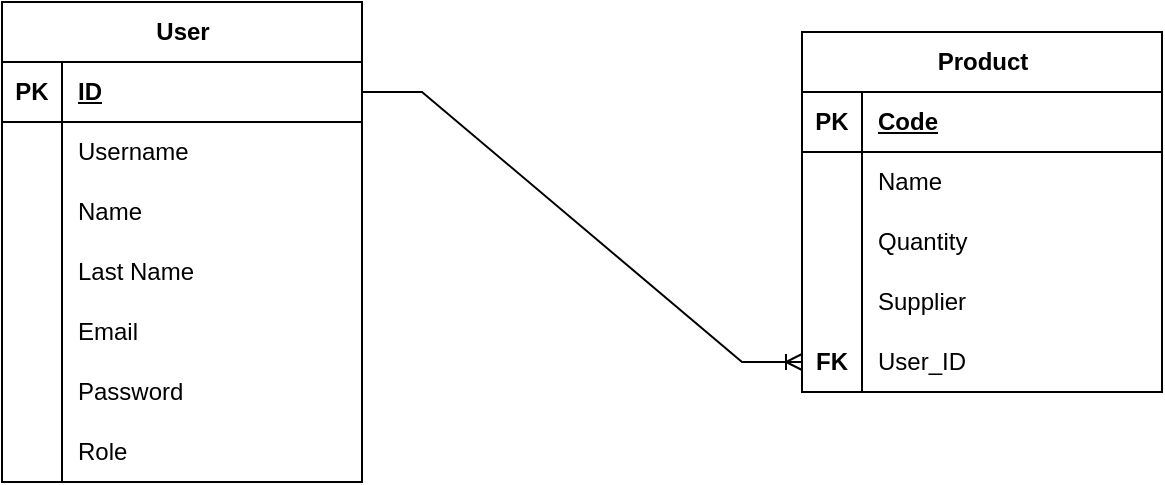 <mxfile pages="2">
    <diagram name="Entidad-Relación" id="9HSboq1T1xz0uD53D8pm">
        <mxGraphModel dx="1314" dy="778" grid="1" gridSize="10" guides="1" tooltips="1" connect="1" arrows="1" fold="1" page="1" pageScale="1" pageWidth="850" pageHeight="1100" math="0" shadow="0">
            <root>
                <mxCell id="0"/>
                <mxCell id="1" parent="0"/>
                <mxCell id="9-9aqwe8dqSQmyQB2HuN-1" value="User" style="shape=table;startSize=30;container=1;collapsible=1;childLayout=tableLayout;fixedRows=1;rowLines=0;fontStyle=1;align=center;resizeLast=1;html=1;" parent="1" vertex="1">
                    <mxGeometry x="110" y="70" width="180" height="240" as="geometry">
                        <mxRectangle x="110" y="70" width="70" height="30" as="alternateBounds"/>
                    </mxGeometry>
                </mxCell>
                <mxCell id="9-9aqwe8dqSQmyQB2HuN-2" value="" style="shape=tableRow;horizontal=0;startSize=0;swimlaneHead=0;swimlaneBody=0;fillColor=none;collapsible=0;dropTarget=0;points=[[0,0.5],[1,0.5]];portConstraint=eastwest;top=0;left=0;right=0;bottom=1;" parent="9-9aqwe8dqSQmyQB2HuN-1" vertex="1">
                    <mxGeometry y="30" width="180" height="30" as="geometry"/>
                </mxCell>
                <mxCell id="9-9aqwe8dqSQmyQB2HuN-3" value="PK" style="shape=partialRectangle;connectable=0;fillColor=none;top=0;left=0;bottom=0;right=0;fontStyle=1;overflow=hidden;whiteSpace=wrap;html=1;" parent="9-9aqwe8dqSQmyQB2HuN-2" vertex="1">
                    <mxGeometry width="30" height="30" as="geometry">
                        <mxRectangle width="30" height="30" as="alternateBounds"/>
                    </mxGeometry>
                </mxCell>
                <mxCell id="9-9aqwe8dqSQmyQB2HuN-4" value="ID" style="shape=partialRectangle;connectable=0;fillColor=none;top=0;left=0;bottom=0;right=0;align=left;spacingLeft=6;fontStyle=5;overflow=hidden;whiteSpace=wrap;html=1;" parent="9-9aqwe8dqSQmyQB2HuN-2" vertex="1">
                    <mxGeometry x="30" width="150" height="30" as="geometry">
                        <mxRectangle width="150" height="30" as="alternateBounds"/>
                    </mxGeometry>
                </mxCell>
                <mxCell id="9-9aqwe8dqSQmyQB2HuN-5" value="" style="shape=tableRow;horizontal=0;startSize=0;swimlaneHead=0;swimlaneBody=0;fillColor=none;collapsible=0;dropTarget=0;points=[[0,0.5],[1,0.5]];portConstraint=eastwest;top=0;left=0;right=0;bottom=0;" parent="9-9aqwe8dqSQmyQB2HuN-1" vertex="1">
                    <mxGeometry y="60" width="180" height="30" as="geometry"/>
                </mxCell>
                <mxCell id="9-9aqwe8dqSQmyQB2HuN-6" value="" style="shape=partialRectangle;connectable=0;fillColor=none;top=0;left=0;bottom=0;right=0;editable=1;overflow=hidden;whiteSpace=wrap;html=1;" parent="9-9aqwe8dqSQmyQB2HuN-5" vertex="1">
                    <mxGeometry width="30" height="30" as="geometry">
                        <mxRectangle width="30" height="30" as="alternateBounds"/>
                    </mxGeometry>
                </mxCell>
                <mxCell id="9-9aqwe8dqSQmyQB2HuN-7" value="Username" style="shape=partialRectangle;connectable=0;fillColor=none;top=0;left=0;bottom=0;right=0;align=left;spacingLeft=6;overflow=hidden;whiteSpace=wrap;html=1;" parent="9-9aqwe8dqSQmyQB2HuN-5" vertex="1">
                    <mxGeometry x="30" width="150" height="30" as="geometry">
                        <mxRectangle width="150" height="30" as="alternateBounds"/>
                    </mxGeometry>
                </mxCell>
                <mxCell id="9-9aqwe8dqSQmyQB2HuN-8" value="" style="shape=tableRow;horizontal=0;startSize=0;swimlaneHead=0;swimlaneBody=0;fillColor=none;collapsible=0;dropTarget=0;points=[[0,0.5],[1,0.5]];portConstraint=eastwest;top=0;left=0;right=0;bottom=0;" parent="9-9aqwe8dqSQmyQB2HuN-1" vertex="1">
                    <mxGeometry y="90" width="180" height="30" as="geometry"/>
                </mxCell>
                <mxCell id="9-9aqwe8dqSQmyQB2HuN-9" value="" style="shape=partialRectangle;connectable=0;fillColor=none;top=0;left=0;bottom=0;right=0;editable=1;overflow=hidden;whiteSpace=wrap;html=1;" parent="9-9aqwe8dqSQmyQB2HuN-8" vertex="1">
                    <mxGeometry width="30" height="30" as="geometry">
                        <mxRectangle width="30" height="30" as="alternateBounds"/>
                    </mxGeometry>
                </mxCell>
                <mxCell id="9-9aqwe8dqSQmyQB2HuN-10" value="Name" style="shape=partialRectangle;connectable=0;fillColor=none;top=0;left=0;bottom=0;right=0;align=left;spacingLeft=6;overflow=hidden;whiteSpace=wrap;html=1;" parent="9-9aqwe8dqSQmyQB2HuN-8" vertex="1">
                    <mxGeometry x="30" width="150" height="30" as="geometry">
                        <mxRectangle width="150" height="30" as="alternateBounds"/>
                    </mxGeometry>
                </mxCell>
                <mxCell id="9-9aqwe8dqSQmyQB2HuN-11" value="" style="shape=tableRow;horizontal=0;startSize=0;swimlaneHead=0;swimlaneBody=0;fillColor=none;collapsible=0;dropTarget=0;points=[[0,0.5],[1,0.5]];portConstraint=eastwest;top=0;left=0;right=0;bottom=0;" parent="9-9aqwe8dqSQmyQB2HuN-1" vertex="1">
                    <mxGeometry y="120" width="180" height="30" as="geometry"/>
                </mxCell>
                <mxCell id="9-9aqwe8dqSQmyQB2HuN-12" value="" style="shape=partialRectangle;connectable=0;fillColor=none;top=0;left=0;bottom=0;right=0;editable=1;overflow=hidden;whiteSpace=wrap;html=1;" parent="9-9aqwe8dqSQmyQB2HuN-11" vertex="1">
                    <mxGeometry width="30" height="30" as="geometry">
                        <mxRectangle width="30" height="30" as="alternateBounds"/>
                    </mxGeometry>
                </mxCell>
                <mxCell id="9-9aqwe8dqSQmyQB2HuN-13" value="Last Name" style="shape=partialRectangle;connectable=0;fillColor=none;top=0;left=0;bottom=0;right=0;align=left;spacingLeft=6;overflow=hidden;whiteSpace=wrap;html=1;" parent="9-9aqwe8dqSQmyQB2HuN-11" vertex="1">
                    <mxGeometry x="30" width="150" height="30" as="geometry">
                        <mxRectangle width="150" height="30" as="alternateBounds"/>
                    </mxGeometry>
                </mxCell>
                <mxCell id="9-9aqwe8dqSQmyQB2HuN-27" value="" style="shape=tableRow;horizontal=0;startSize=0;swimlaneHead=0;swimlaneBody=0;fillColor=none;collapsible=0;dropTarget=0;points=[[0,0.5],[1,0.5]];portConstraint=eastwest;top=0;left=0;right=0;bottom=0;" parent="9-9aqwe8dqSQmyQB2HuN-1" vertex="1">
                    <mxGeometry y="150" width="180" height="30" as="geometry"/>
                </mxCell>
                <mxCell id="9-9aqwe8dqSQmyQB2HuN-28" value="" style="shape=partialRectangle;connectable=0;fillColor=none;top=0;left=0;bottom=0;right=0;editable=1;overflow=hidden;whiteSpace=wrap;html=1;" parent="9-9aqwe8dqSQmyQB2HuN-27" vertex="1">
                    <mxGeometry width="30" height="30" as="geometry">
                        <mxRectangle width="30" height="30" as="alternateBounds"/>
                    </mxGeometry>
                </mxCell>
                <mxCell id="9-9aqwe8dqSQmyQB2HuN-29" value="Email" style="shape=partialRectangle;connectable=0;fillColor=none;top=0;left=0;bottom=0;right=0;align=left;spacingLeft=6;overflow=hidden;whiteSpace=wrap;html=1;" parent="9-9aqwe8dqSQmyQB2HuN-27" vertex="1">
                    <mxGeometry x="30" width="150" height="30" as="geometry">
                        <mxRectangle width="150" height="30" as="alternateBounds"/>
                    </mxGeometry>
                </mxCell>
                <mxCell id="9-9aqwe8dqSQmyQB2HuN-30" value="" style="shape=tableRow;horizontal=0;startSize=0;swimlaneHead=0;swimlaneBody=0;fillColor=none;collapsible=0;dropTarget=0;points=[[0,0.5],[1,0.5]];portConstraint=eastwest;top=0;left=0;right=0;bottom=0;" parent="9-9aqwe8dqSQmyQB2HuN-1" vertex="1">
                    <mxGeometry y="180" width="180" height="30" as="geometry"/>
                </mxCell>
                <mxCell id="9-9aqwe8dqSQmyQB2HuN-31" value="" style="shape=partialRectangle;connectable=0;fillColor=none;top=0;left=0;bottom=0;right=0;editable=1;overflow=hidden;whiteSpace=wrap;html=1;" parent="9-9aqwe8dqSQmyQB2HuN-30" vertex="1">
                    <mxGeometry width="30" height="30" as="geometry">
                        <mxRectangle width="30" height="30" as="alternateBounds"/>
                    </mxGeometry>
                </mxCell>
                <mxCell id="9-9aqwe8dqSQmyQB2HuN-32" value="Password" style="shape=partialRectangle;connectable=0;fillColor=none;top=0;left=0;bottom=0;right=0;align=left;spacingLeft=6;overflow=hidden;whiteSpace=wrap;html=1;" parent="9-9aqwe8dqSQmyQB2HuN-30" vertex="1">
                    <mxGeometry x="30" width="150" height="30" as="geometry">
                        <mxRectangle width="150" height="30" as="alternateBounds"/>
                    </mxGeometry>
                </mxCell>
                <mxCell id="9-9aqwe8dqSQmyQB2HuN-34" value="" style="shape=tableRow;horizontal=0;startSize=0;swimlaneHead=0;swimlaneBody=0;fillColor=none;collapsible=0;dropTarget=0;points=[[0,0.5],[1,0.5]];portConstraint=eastwest;top=0;left=0;right=0;bottom=0;" parent="9-9aqwe8dqSQmyQB2HuN-1" vertex="1">
                    <mxGeometry y="210" width="180" height="30" as="geometry"/>
                </mxCell>
                <mxCell id="9-9aqwe8dqSQmyQB2HuN-35" value="" style="shape=partialRectangle;connectable=0;fillColor=none;top=0;left=0;bottom=0;right=0;editable=1;overflow=hidden;whiteSpace=wrap;html=1;" parent="9-9aqwe8dqSQmyQB2HuN-34" vertex="1">
                    <mxGeometry width="30" height="30" as="geometry">
                        <mxRectangle width="30" height="30" as="alternateBounds"/>
                    </mxGeometry>
                </mxCell>
                <mxCell id="9-9aqwe8dqSQmyQB2HuN-36" value="Role" style="shape=partialRectangle;connectable=0;fillColor=none;top=0;left=0;bottom=0;right=0;align=left;spacingLeft=6;overflow=hidden;whiteSpace=wrap;html=1;" parent="9-9aqwe8dqSQmyQB2HuN-34" vertex="1">
                    <mxGeometry x="30" width="150" height="30" as="geometry">
                        <mxRectangle width="150" height="30" as="alternateBounds"/>
                    </mxGeometry>
                </mxCell>
                <mxCell id="9-9aqwe8dqSQmyQB2HuN-14" value="Product" style="shape=table;startSize=30;container=1;collapsible=1;childLayout=tableLayout;fixedRows=1;rowLines=0;fontStyle=1;align=center;resizeLast=1;html=1;" parent="1" vertex="1">
                    <mxGeometry x="510" y="85" width="180" height="180" as="geometry">
                        <mxRectangle x="510" y="85" width="80" height="30" as="alternateBounds"/>
                    </mxGeometry>
                </mxCell>
                <mxCell id="9-9aqwe8dqSQmyQB2HuN-15" value="" style="shape=tableRow;horizontal=0;startSize=0;swimlaneHead=0;swimlaneBody=0;fillColor=none;collapsible=0;dropTarget=0;points=[[0,0.5],[1,0.5]];portConstraint=eastwest;top=0;left=0;right=0;bottom=1;" parent="9-9aqwe8dqSQmyQB2HuN-14" vertex="1">
                    <mxGeometry y="30" width="180" height="30" as="geometry"/>
                </mxCell>
                <mxCell id="9-9aqwe8dqSQmyQB2HuN-16" value="PK" style="shape=partialRectangle;connectable=0;fillColor=none;top=0;left=0;bottom=0;right=0;fontStyle=1;overflow=hidden;whiteSpace=wrap;html=1;" parent="9-9aqwe8dqSQmyQB2HuN-15" vertex="1">
                    <mxGeometry width="30" height="30" as="geometry">
                        <mxRectangle width="30" height="30" as="alternateBounds"/>
                    </mxGeometry>
                </mxCell>
                <mxCell id="9-9aqwe8dqSQmyQB2HuN-17" value="Code" style="shape=partialRectangle;connectable=0;fillColor=none;top=0;left=0;bottom=0;right=0;align=left;spacingLeft=6;fontStyle=5;overflow=hidden;whiteSpace=wrap;html=1;" parent="9-9aqwe8dqSQmyQB2HuN-15" vertex="1">
                    <mxGeometry x="30" width="150" height="30" as="geometry">
                        <mxRectangle width="150" height="30" as="alternateBounds"/>
                    </mxGeometry>
                </mxCell>
                <mxCell id="9-9aqwe8dqSQmyQB2HuN-18" value="" style="shape=tableRow;horizontal=0;startSize=0;swimlaneHead=0;swimlaneBody=0;fillColor=none;collapsible=0;dropTarget=0;points=[[0,0.5],[1,0.5]];portConstraint=eastwest;top=0;left=0;right=0;bottom=0;" parent="9-9aqwe8dqSQmyQB2HuN-14" vertex="1">
                    <mxGeometry y="60" width="180" height="30" as="geometry"/>
                </mxCell>
                <mxCell id="9-9aqwe8dqSQmyQB2HuN-19" value="" style="shape=partialRectangle;connectable=0;fillColor=none;top=0;left=0;bottom=0;right=0;editable=1;overflow=hidden;whiteSpace=wrap;html=1;" parent="9-9aqwe8dqSQmyQB2HuN-18" vertex="1">
                    <mxGeometry width="30" height="30" as="geometry">
                        <mxRectangle width="30" height="30" as="alternateBounds"/>
                    </mxGeometry>
                </mxCell>
                <mxCell id="9-9aqwe8dqSQmyQB2HuN-20" value="Name" style="shape=partialRectangle;connectable=0;fillColor=none;top=0;left=0;bottom=0;right=0;align=left;spacingLeft=6;overflow=hidden;whiteSpace=wrap;html=1;" parent="9-9aqwe8dqSQmyQB2HuN-18" vertex="1">
                    <mxGeometry x="30" width="150" height="30" as="geometry">
                        <mxRectangle width="150" height="30" as="alternateBounds"/>
                    </mxGeometry>
                </mxCell>
                <mxCell id="9-9aqwe8dqSQmyQB2HuN-21" value="" style="shape=tableRow;horizontal=0;startSize=0;swimlaneHead=0;swimlaneBody=0;fillColor=none;collapsible=0;dropTarget=0;points=[[0,0.5],[1,0.5]];portConstraint=eastwest;top=0;left=0;right=0;bottom=0;" parent="9-9aqwe8dqSQmyQB2HuN-14" vertex="1">
                    <mxGeometry y="90" width="180" height="30" as="geometry"/>
                </mxCell>
                <mxCell id="9-9aqwe8dqSQmyQB2HuN-22" value="" style="shape=partialRectangle;connectable=0;fillColor=none;top=0;left=0;bottom=0;right=0;editable=1;overflow=hidden;whiteSpace=wrap;html=1;" parent="9-9aqwe8dqSQmyQB2HuN-21" vertex="1">
                    <mxGeometry width="30" height="30" as="geometry">
                        <mxRectangle width="30" height="30" as="alternateBounds"/>
                    </mxGeometry>
                </mxCell>
                <mxCell id="9-9aqwe8dqSQmyQB2HuN-23" value="Quantity" style="shape=partialRectangle;connectable=0;fillColor=none;top=0;left=0;bottom=0;right=0;align=left;spacingLeft=6;overflow=hidden;whiteSpace=wrap;html=1;" parent="9-9aqwe8dqSQmyQB2HuN-21" vertex="1">
                    <mxGeometry x="30" width="150" height="30" as="geometry">
                        <mxRectangle width="150" height="30" as="alternateBounds"/>
                    </mxGeometry>
                </mxCell>
                <mxCell id="9-9aqwe8dqSQmyQB2HuN-37" value="" style="shape=tableRow;horizontal=0;startSize=0;swimlaneHead=0;swimlaneBody=0;fillColor=none;collapsible=0;dropTarget=0;points=[[0,0.5],[1,0.5]];portConstraint=eastwest;top=0;left=0;right=0;bottom=0;" parent="9-9aqwe8dqSQmyQB2HuN-14" vertex="1">
                    <mxGeometry y="120" width="180" height="30" as="geometry"/>
                </mxCell>
                <mxCell id="9-9aqwe8dqSQmyQB2HuN-38" value="" style="shape=partialRectangle;connectable=0;fillColor=none;top=0;left=0;bottom=0;right=0;editable=1;overflow=hidden;whiteSpace=wrap;html=1;" parent="9-9aqwe8dqSQmyQB2HuN-37" vertex="1">
                    <mxGeometry width="30" height="30" as="geometry">
                        <mxRectangle width="30" height="30" as="alternateBounds"/>
                    </mxGeometry>
                </mxCell>
                <mxCell id="9-9aqwe8dqSQmyQB2HuN-39" value="Supplier" style="shape=partialRectangle;connectable=0;fillColor=none;top=0;left=0;bottom=0;right=0;align=left;spacingLeft=6;overflow=hidden;whiteSpace=wrap;html=1;" parent="9-9aqwe8dqSQmyQB2HuN-37" vertex="1">
                    <mxGeometry x="30" width="150" height="30" as="geometry">
                        <mxRectangle width="150" height="30" as="alternateBounds"/>
                    </mxGeometry>
                </mxCell>
                <mxCell id="9-9aqwe8dqSQmyQB2HuN-40" value="" style="shape=tableRow;horizontal=0;startSize=0;swimlaneHead=0;swimlaneBody=0;fillColor=none;collapsible=0;dropTarget=0;points=[[0,0.5],[1,0.5]];portConstraint=eastwest;top=0;left=0;right=0;bottom=0;" parent="9-9aqwe8dqSQmyQB2HuN-14" vertex="1">
                    <mxGeometry y="150" width="180" height="30" as="geometry"/>
                </mxCell>
                <mxCell id="9-9aqwe8dqSQmyQB2HuN-41" value="" style="shape=partialRectangle;connectable=0;fillColor=none;top=0;left=0;bottom=0;right=0;editable=1;overflow=hidden;whiteSpace=wrap;html=1;" parent="9-9aqwe8dqSQmyQB2HuN-40" vertex="1">
                    <mxGeometry width="30" height="30" as="geometry">
                        <mxRectangle width="30" height="30" as="alternateBounds"/>
                    </mxGeometry>
                </mxCell>
                <mxCell id="9-9aqwe8dqSQmyQB2HuN-42" value="User_ID" style="shape=partialRectangle;connectable=0;fillColor=none;top=0;left=0;bottom=0;right=0;align=left;spacingLeft=6;overflow=hidden;whiteSpace=wrap;html=1;" parent="9-9aqwe8dqSQmyQB2HuN-40" vertex="1">
                    <mxGeometry x="30" width="150" height="30" as="geometry">
                        <mxRectangle width="150" height="30" as="alternateBounds"/>
                    </mxGeometry>
                </mxCell>
                <mxCell id="9-9aqwe8dqSQmyQB2HuN-43" value="FK" style="shape=partialRectangle;connectable=0;fillColor=none;top=0;left=0;bottom=0;right=0;fontStyle=1;overflow=hidden;whiteSpace=wrap;html=1;" parent="1" vertex="1">
                    <mxGeometry x="510" y="235" width="30" height="30" as="geometry">
                        <mxRectangle width="30" height="30" as="alternateBounds"/>
                    </mxGeometry>
                </mxCell>
                <mxCell id="9-9aqwe8dqSQmyQB2HuN-50" value="" style="edgeStyle=entityRelationEdgeStyle;fontSize=12;html=1;endArrow=ERoneToMany;rounded=0;exitX=1;exitY=0.5;exitDx=0;exitDy=0;" parent="1" source="9-9aqwe8dqSQmyQB2HuN-2" target="9-9aqwe8dqSQmyQB2HuN-40" edge="1">
                    <mxGeometry width="100" height="100" relative="1" as="geometry">
                        <mxPoint x="340" y="200" as="sourcePoint"/>
                        <mxPoint x="460" y="260" as="targetPoint"/>
                        <Array as="points">
                            <mxPoint x="500" y="260"/>
                        </Array>
                    </mxGeometry>
                </mxCell>
            </root>
        </mxGraphModel>
    </diagram>
    <diagram id="YrwMaIvTsnR31C4MmNoa" name="Estructura API">
        <mxGraphModel dx="1314" dy="778" grid="1" gridSize="10" guides="1" tooltips="1" connect="1" arrows="1" fold="1" page="1" pageScale="1" pageWidth="850" pageHeight="1100" math="0" shadow="0">
            <root>
                <mxCell id="0"/>
                <mxCell id="1" parent="0"/>
                <mxCell id="W3JR2Y1HO-6H8FBGCsuf-29" value="ProductAPI" style="shape=table;startSize=30;container=1;collapsible=1;childLayout=tableLayout;fixedRows=1;rowLines=0;fontStyle=1;align=center;resizeLast=1;html=1;movable=1;resizable=1;rotatable=1;deletable=1;editable=1;locked=0;connectable=1;" parent="1" vertex="1">
                    <mxGeometry x="505" width="310" height="180" as="geometry"/>
                </mxCell>
                <mxCell id="W3JR2Y1HO-6H8FBGCsuf-30" value="" style="shape=tableRow;horizontal=0;startSize=0;swimlaneHead=0;swimlaneBody=0;fillColor=none;collapsible=0;dropTarget=0;points=[[0,0.5],[1,0.5]];portConstraint=eastwest;top=0;left=0;right=0;bottom=0;movable=1;resizable=1;rotatable=1;deletable=1;editable=1;locked=0;connectable=1;" parent="W3JR2Y1HO-6H8FBGCsuf-29" vertex="1">
                    <mxGeometry y="30" width="310" height="30" as="geometry"/>
                </mxCell>
                <mxCell id="W3JR2Y1HO-6H8FBGCsuf-31" value="" style="shape=partialRectangle;connectable=1;fillColor=none;top=0;left=0;bottom=0;right=0;editable=1;overflow=hidden;whiteSpace=wrap;html=1;movable=1;resizable=1;rotatable=1;deletable=1;locked=0;" parent="W3JR2Y1HO-6H8FBGCsuf-30" vertex="1">
                    <mxGeometry width="80" height="30" as="geometry">
                        <mxRectangle width="80" height="30" as="alternateBounds"/>
                    </mxGeometry>
                </mxCell>
                <mxCell id="W3JR2Y1HO-6H8FBGCsuf-32" value="/product/&amp;lt;ID&amp;gt;" style="shape=partialRectangle;connectable=1;fillColor=none;top=0;left=0;bottom=0;right=0;align=left;spacingLeft=6;overflow=hidden;whiteSpace=wrap;html=1;movable=1;resizable=1;rotatable=1;deletable=1;editable=1;locked=0;" parent="W3JR2Y1HO-6H8FBGCsuf-30" vertex="1">
                    <mxGeometry x="80" width="230" height="30" as="geometry">
                        <mxRectangle width="230" height="30" as="alternateBounds"/>
                    </mxGeometry>
                </mxCell>
                <mxCell id="W3JR2Y1HO-6H8FBGCsuf-33" value="" style="shape=tableRow;horizontal=0;startSize=0;swimlaneHead=0;swimlaneBody=0;fillColor=none;collapsible=0;dropTarget=0;points=[[0,0.5],[1,0.5]];portConstraint=eastwest;top=0;left=0;right=0;bottom=0;movable=1;resizable=1;rotatable=1;deletable=1;editable=1;locked=0;connectable=1;" parent="W3JR2Y1HO-6H8FBGCsuf-29" vertex="1">
                    <mxGeometry y="60" width="310" height="30" as="geometry"/>
                </mxCell>
                <mxCell id="W3JR2Y1HO-6H8FBGCsuf-34" value="" style="shape=partialRectangle;connectable=1;fillColor=none;top=0;left=0;bottom=0;right=0;editable=1;overflow=hidden;whiteSpace=wrap;html=1;movable=1;resizable=1;rotatable=1;deletable=1;locked=0;" parent="W3JR2Y1HO-6H8FBGCsuf-33" vertex="1">
                    <mxGeometry width="80" height="30" as="geometry">
                        <mxRectangle width="80" height="30" as="alternateBounds"/>
                    </mxGeometry>
                </mxCell>
                <mxCell id="W3JR2Y1HO-6H8FBGCsuf-35" value="/product/&amp;lt;ID&amp;gt;" style="shape=partialRectangle;connectable=1;fillColor=none;top=0;left=0;bottom=0;right=0;align=left;spacingLeft=6;overflow=hidden;whiteSpace=wrap;html=1;movable=1;resizable=1;rotatable=1;deletable=1;editable=1;locked=0;" parent="W3JR2Y1HO-6H8FBGCsuf-33" vertex="1">
                    <mxGeometry x="80" width="230" height="30" as="geometry">
                        <mxRectangle width="230" height="30" as="alternateBounds"/>
                    </mxGeometry>
                </mxCell>
                <mxCell id="OU4S4EX0ebXkE7JBeBcp-5" value="" style="shape=tableRow;horizontal=0;startSize=0;swimlaneHead=0;swimlaneBody=0;fillColor=none;collapsible=0;dropTarget=0;points=[[0,0.5],[1,0.5]];portConstraint=eastwest;top=0;left=0;right=0;bottom=0;movable=1;resizable=1;rotatable=1;deletable=1;editable=1;locked=0;connectable=1;" parent="W3JR2Y1HO-6H8FBGCsuf-29" vertex="1">
                    <mxGeometry y="90" width="310" height="30" as="geometry"/>
                </mxCell>
                <mxCell id="OU4S4EX0ebXkE7JBeBcp-6" value="" style="shape=partialRectangle;connectable=1;fillColor=none;top=0;left=0;bottom=0;right=0;editable=1;overflow=hidden;whiteSpace=wrap;html=1;movable=1;resizable=1;rotatable=1;deletable=1;locked=0;" parent="OU4S4EX0ebXkE7JBeBcp-5" vertex="1">
                    <mxGeometry width="80" height="30" as="geometry">
                        <mxRectangle width="80" height="30" as="alternateBounds"/>
                    </mxGeometry>
                </mxCell>
                <mxCell id="OU4S4EX0ebXkE7JBeBcp-7" value="/product/&amp;lt;ID&amp;gt;" style="shape=partialRectangle;connectable=1;fillColor=none;top=0;left=0;bottom=0;right=0;align=left;spacingLeft=6;overflow=hidden;whiteSpace=wrap;html=1;movable=1;resizable=1;rotatable=1;deletable=1;editable=1;locked=0;" parent="OU4S4EX0ebXkE7JBeBcp-5" vertex="1">
                    <mxGeometry x="80" width="230" height="30" as="geometry">
                        <mxRectangle width="230" height="30" as="alternateBounds"/>
                    </mxGeometry>
                </mxCell>
                <mxCell id="OU4S4EX0ebXkE7JBeBcp-8" value="" style="shape=tableRow;horizontal=0;startSize=0;swimlaneHead=0;swimlaneBody=0;fillColor=none;collapsible=0;dropTarget=0;points=[[0,0.5],[1,0.5]];portConstraint=eastwest;top=0;left=0;right=0;bottom=0;movable=1;resizable=1;rotatable=1;deletable=1;editable=1;locked=0;connectable=1;" parent="W3JR2Y1HO-6H8FBGCsuf-29" vertex="1">
                    <mxGeometry y="120" width="310" height="30" as="geometry"/>
                </mxCell>
                <mxCell id="OU4S4EX0ebXkE7JBeBcp-9" value="" style="shape=partialRectangle;connectable=1;fillColor=none;top=0;left=0;bottom=0;right=0;editable=1;overflow=hidden;whiteSpace=wrap;html=1;movable=1;resizable=1;rotatable=1;deletable=1;locked=0;" parent="OU4S4EX0ebXkE7JBeBcp-8" vertex="1">
                    <mxGeometry width="80" height="30" as="geometry">
                        <mxRectangle width="80" height="30" as="alternateBounds"/>
                    </mxGeometry>
                </mxCell>
                <mxCell id="OU4S4EX0ebXkE7JBeBcp-10" value="/product/&amp;lt;ID&amp;gt;" style="shape=partialRectangle;connectable=1;fillColor=none;top=0;left=0;bottom=0;right=0;align=left;spacingLeft=6;overflow=hidden;whiteSpace=wrap;html=1;movable=1;resizable=1;rotatable=1;deletable=1;editable=1;locked=0;" parent="OU4S4EX0ebXkE7JBeBcp-8" vertex="1">
                    <mxGeometry x="80" width="230" height="30" as="geometry">
                        <mxRectangle width="230" height="30" as="alternateBounds"/>
                    </mxGeometry>
                </mxCell>
                <mxCell id="OU4S4EX0ebXkE7JBeBcp-11" value="" style="shape=tableRow;horizontal=0;startSize=0;swimlaneHead=0;swimlaneBody=0;fillColor=none;collapsible=0;dropTarget=0;points=[[0,0.5],[1,0.5]];portConstraint=eastwest;top=0;left=0;right=0;bottom=0;movable=1;resizable=1;rotatable=1;deletable=1;editable=1;locked=0;connectable=1;" parent="W3JR2Y1HO-6H8FBGCsuf-29" vertex="1">
                    <mxGeometry y="150" width="310" height="30" as="geometry"/>
                </mxCell>
                <mxCell id="OU4S4EX0ebXkE7JBeBcp-12" value="" style="shape=partialRectangle;connectable=1;fillColor=none;top=0;left=0;bottom=0;right=0;editable=1;overflow=hidden;whiteSpace=wrap;html=1;movable=1;resizable=1;rotatable=1;deletable=1;locked=0;" parent="OU4S4EX0ebXkE7JBeBcp-11" vertex="1">
                    <mxGeometry width="80" height="30" as="geometry">
                        <mxRectangle width="80" height="30" as="alternateBounds"/>
                    </mxGeometry>
                </mxCell>
                <mxCell id="OU4S4EX0ebXkE7JBeBcp-13" value="/products" style="shape=partialRectangle;connectable=1;fillColor=none;top=0;left=0;bottom=0;right=0;align=left;spacingLeft=6;overflow=hidden;whiteSpace=wrap;html=1;movable=1;resizable=1;rotatable=1;deletable=1;editable=1;locked=0;" parent="OU4S4EX0ebXkE7JBeBcp-11" vertex="1">
                    <mxGeometry x="80" width="230" height="30" as="geometry">
                        <mxRectangle width="230" height="30" as="alternateBounds"/>
                    </mxGeometry>
                </mxCell>
                <mxCell id="W3JR2Y1HO-6H8FBGCsuf-36" value="GET" style="shape=partialRectangle;connectable=1;fillColor=none;top=0;left=0;bottom=0;right=0;fontStyle=1;overflow=hidden;whiteSpace=wrap;html=1;movable=1;resizable=1;rotatable=1;deletable=1;editable=1;locked=0;" parent="1" vertex="1">
                    <mxGeometry x="505" y="30" width="80" height="30" as="geometry">
                        <mxRectangle width="80" height="30" as="alternateBounds"/>
                    </mxGeometry>
                </mxCell>
                <mxCell id="W3JR2Y1HO-6H8FBGCsuf-37" value="GET" style="shape=partialRectangle;connectable=1;fillColor=none;top=0;left=0;bottom=0;right=0;fontStyle=1;overflow=hidden;whiteSpace=wrap;html=1;movable=1;resizable=1;rotatable=1;deletable=1;editable=1;locked=0;" parent="1" vertex="1">
                    <mxGeometry x="505" y="150" width="80" height="30" as="geometry">
                        <mxRectangle width="80" height="30" as="alternateBounds"/>
                    </mxGeometry>
                </mxCell>
                <mxCell id="W3JR2Y1HO-6H8FBGCsuf-38" value="UserAPI" style="shape=table;startSize=30;container=1;collapsible=1;childLayout=tableLayout;fixedRows=1;rowLines=0;fontStyle=1;align=center;resizeLast=1;html=1;" parent="1" vertex="1">
                    <mxGeometry x="35" y="30" width="310" height="270" as="geometry"/>
                </mxCell>
                <mxCell id="W3JR2Y1HO-6H8FBGCsuf-39" value="" style="shape=tableRow;horizontal=0;startSize=0;swimlaneHead=0;swimlaneBody=0;fillColor=none;collapsible=0;dropTarget=0;points=[[0,0.5],[1,0.5]];portConstraint=eastwest;top=0;left=0;right=0;bottom=0;" parent="W3JR2Y1HO-6H8FBGCsuf-38" vertex="1">
                    <mxGeometry y="30" width="310" height="30" as="geometry"/>
                </mxCell>
                <mxCell id="W3JR2Y1HO-6H8FBGCsuf-40" value="" style="shape=partialRectangle;connectable=0;fillColor=none;top=0;left=0;bottom=0;right=0;editable=1;overflow=hidden;whiteSpace=wrap;html=1;" parent="W3JR2Y1HO-6H8FBGCsuf-39" vertex="1">
                    <mxGeometry width="80" height="30" as="geometry">
                        <mxRectangle width="80" height="30" as="alternateBounds"/>
                    </mxGeometry>
                </mxCell>
                <mxCell id="W3JR2Y1HO-6H8FBGCsuf-41" value="/user/&amp;lt;ID&amp;gt;" style="shape=partialRectangle;connectable=0;fillColor=none;top=0;left=0;bottom=0;right=0;align=left;spacingLeft=6;overflow=hidden;whiteSpace=wrap;html=1;" parent="W3JR2Y1HO-6H8FBGCsuf-39" vertex="1">
                    <mxGeometry x="80" width="230" height="30" as="geometry">
                        <mxRectangle width="230" height="30" as="alternateBounds"/>
                    </mxGeometry>
                </mxCell>
                <mxCell id="W3JR2Y1HO-6H8FBGCsuf-42" value="" style="shape=tableRow;horizontal=0;startSize=0;swimlaneHead=0;swimlaneBody=0;fillColor=none;collapsible=0;dropTarget=0;points=[[0,0.5],[1,0.5]];portConstraint=eastwest;top=0;left=0;right=0;bottom=0;" parent="W3JR2Y1HO-6H8FBGCsuf-38" vertex="1">
                    <mxGeometry y="60" width="310" height="30" as="geometry"/>
                </mxCell>
                <mxCell id="W3JR2Y1HO-6H8FBGCsuf-43" value="" style="shape=partialRectangle;connectable=0;fillColor=none;top=0;left=0;bottom=0;right=0;editable=1;overflow=hidden;whiteSpace=wrap;html=1;" parent="W3JR2Y1HO-6H8FBGCsuf-42" vertex="1">
                    <mxGeometry width="80" height="30" as="geometry">
                        <mxRectangle width="80" height="30" as="alternateBounds"/>
                    </mxGeometry>
                </mxCell>
                <mxCell id="W3JR2Y1HO-6H8FBGCsuf-44" value="/user/&amp;lt;ID&amp;gt;" style="shape=partialRectangle;connectable=0;fillColor=none;top=0;left=0;bottom=0;right=0;align=left;spacingLeft=6;overflow=hidden;whiteSpace=wrap;html=1;" parent="W3JR2Y1HO-6H8FBGCsuf-42" vertex="1">
                    <mxGeometry x="80" width="230" height="30" as="geometry">
                        <mxRectangle width="230" height="30" as="alternateBounds"/>
                    </mxGeometry>
                </mxCell>
                <mxCell id="OU4S4EX0ebXkE7JBeBcp-21" value="" style="shape=tableRow;horizontal=0;startSize=0;swimlaneHead=0;swimlaneBody=0;fillColor=none;collapsible=0;dropTarget=0;points=[[0,0.5],[1,0.5]];portConstraint=eastwest;top=0;left=0;right=0;bottom=0;" parent="W3JR2Y1HO-6H8FBGCsuf-38" vertex="1">
                    <mxGeometry y="90" width="310" height="30" as="geometry"/>
                </mxCell>
                <mxCell id="OU4S4EX0ebXkE7JBeBcp-22" value="" style="shape=partialRectangle;connectable=0;fillColor=none;top=0;left=0;bottom=0;right=0;editable=1;overflow=hidden;whiteSpace=wrap;html=1;" parent="OU4S4EX0ebXkE7JBeBcp-21" vertex="1">
                    <mxGeometry width="80" height="30" as="geometry">
                        <mxRectangle width="80" height="30" as="alternateBounds"/>
                    </mxGeometry>
                </mxCell>
                <mxCell id="OU4S4EX0ebXkE7JBeBcp-23" value="/user/&amp;lt;ID&amp;gt;" style="shape=partialRectangle;connectable=0;fillColor=none;top=0;left=0;bottom=0;right=0;align=left;spacingLeft=6;overflow=hidden;whiteSpace=wrap;html=1;" parent="OU4S4EX0ebXkE7JBeBcp-21" vertex="1">
                    <mxGeometry x="80" width="230" height="30" as="geometry">
                        <mxRectangle width="230" height="30" as="alternateBounds"/>
                    </mxGeometry>
                </mxCell>
                <mxCell id="W3JR2Y1HO-6H8FBGCsuf-47" value="" style="shape=tableRow;horizontal=0;startSize=0;swimlaneHead=0;swimlaneBody=0;fillColor=none;collapsible=0;dropTarget=0;points=[[0,0.5],[1,0.5]];portConstraint=eastwest;top=0;left=0;right=0;bottom=0;" parent="W3JR2Y1HO-6H8FBGCsuf-38" vertex="1">
                    <mxGeometry y="120" width="310" height="30" as="geometry"/>
                </mxCell>
                <mxCell id="W3JR2Y1HO-6H8FBGCsuf-48" value="" style="shape=partialRectangle;connectable=0;fillColor=none;top=0;left=0;bottom=0;right=0;editable=1;overflow=hidden;whiteSpace=wrap;html=1;" parent="W3JR2Y1HO-6H8FBGCsuf-47" vertex="1">
                    <mxGeometry width="80" height="30" as="geometry">
                        <mxRectangle width="80" height="30" as="alternateBounds"/>
                    </mxGeometry>
                </mxCell>
                <mxCell id="W3JR2Y1HO-6H8FBGCsuf-49" value="/user/&amp;lt;ID&amp;gt;" style="shape=partialRectangle;connectable=0;fillColor=none;top=0;left=0;bottom=0;right=0;align=left;spacingLeft=6;overflow=hidden;whiteSpace=wrap;html=1;" parent="W3JR2Y1HO-6H8FBGCsuf-47" vertex="1">
                    <mxGeometry x="80" width="230" height="30" as="geometry">
                        <mxRectangle width="230" height="30" as="alternateBounds"/>
                    </mxGeometry>
                </mxCell>
                <mxCell id="W3JR2Y1HO-6H8FBGCsuf-50" value="" style="shape=tableRow;horizontal=0;startSize=0;swimlaneHead=0;swimlaneBody=0;fillColor=none;collapsible=0;dropTarget=0;points=[[0,0.5],[1,0.5]];portConstraint=eastwest;top=0;left=0;right=0;bottom=0;" parent="W3JR2Y1HO-6H8FBGCsuf-38" vertex="1">
                    <mxGeometry y="150" width="310" height="30" as="geometry"/>
                </mxCell>
                <mxCell id="W3JR2Y1HO-6H8FBGCsuf-51" value="" style="shape=partialRectangle;connectable=0;fillColor=none;top=0;left=0;bottom=0;right=0;editable=1;overflow=hidden;whiteSpace=wrap;html=1;" parent="W3JR2Y1HO-6H8FBGCsuf-50" vertex="1">
                    <mxGeometry width="80" height="30" as="geometry">
                        <mxRectangle width="80" height="30" as="alternateBounds"/>
                    </mxGeometry>
                </mxCell>
                <mxCell id="W3JR2Y1HO-6H8FBGCsuf-52" value="/users" style="shape=partialRectangle;connectable=0;fillColor=none;top=0;left=0;bottom=0;right=0;align=left;spacingLeft=6;overflow=hidden;whiteSpace=wrap;html=1;" parent="W3JR2Y1HO-6H8FBGCsuf-50" vertex="1">
                    <mxGeometry x="80" width="230" height="30" as="geometry">
                        <mxRectangle width="230" height="30" as="alternateBounds"/>
                    </mxGeometry>
                </mxCell>
                <mxCell id="OU4S4EX0ebXkE7JBeBcp-29" value="" style="shape=tableRow;horizontal=0;startSize=0;swimlaneHead=0;swimlaneBody=0;fillColor=none;collapsible=0;dropTarget=0;points=[[0,0.5],[1,0.5]];portConstraint=eastwest;top=0;left=0;right=0;bottom=0;" parent="W3JR2Y1HO-6H8FBGCsuf-38" vertex="1">
                    <mxGeometry y="180" width="310" height="30" as="geometry"/>
                </mxCell>
                <mxCell id="OU4S4EX0ebXkE7JBeBcp-30" value="" style="shape=partialRectangle;connectable=0;fillColor=none;top=0;left=0;bottom=0;right=0;editable=1;overflow=hidden;whiteSpace=wrap;html=1;" parent="OU4S4EX0ebXkE7JBeBcp-29" vertex="1">
                    <mxGeometry width="80" height="30" as="geometry">
                        <mxRectangle width="80" height="30" as="alternateBounds"/>
                    </mxGeometry>
                </mxCell>
                <mxCell id="OU4S4EX0ebXkE7JBeBcp-31" value="/login" style="shape=partialRectangle;connectable=0;fillColor=none;top=0;left=0;bottom=0;right=0;align=left;spacingLeft=6;overflow=hidden;whiteSpace=wrap;html=1;" parent="OU4S4EX0ebXkE7JBeBcp-29" vertex="1">
                    <mxGeometry x="80" width="230" height="30" as="geometry">
                        <mxRectangle width="230" height="30" as="alternateBounds"/>
                    </mxGeometry>
                </mxCell>
                <mxCell id="OU4S4EX0ebXkE7JBeBcp-32" value="" style="shape=tableRow;horizontal=0;startSize=0;swimlaneHead=0;swimlaneBody=0;fillColor=none;collapsible=0;dropTarget=0;points=[[0,0.5],[1,0.5]];portConstraint=eastwest;top=0;left=0;right=0;bottom=0;" parent="W3JR2Y1HO-6H8FBGCsuf-38" vertex="1">
                    <mxGeometry y="210" width="310" height="30" as="geometry"/>
                </mxCell>
                <mxCell id="OU4S4EX0ebXkE7JBeBcp-33" value="" style="shape=partialRectangle;connectable=0;fillColor=none;top=0;left=0;bottom=0;right=0;editable=1;overflow=hidden;whiteSpace=wrap;html=1;" parent="OU4S4EX0ebXkE7JBeBcp-32" vertex="1">
                    <mxGeometry width="80" height="30" as="geometry">
                        <mxRectangle width="80" height="30" as="alternateBounds"/>
                    </mxGeometry>
                </mxCell>
                <mxCell id="OU4S4EX0ebXkE7JBeBcp-34" value="/register-admin (ONLY ADMINS and USERS=0)" style="shape=partialRectangle;connectable=0;fillColor=none;top=0;left=0;bottom=0;right=0;align=left;spacingLeft=6;overflow=hidden;whiteSpace=wrap;html=1;" parent="OU4S4EX0ebXkE7JBeBcp-32" vertex="1">
                    <mxGeometry x="80" width="230" height="30" as="geometry">
                        <mxRectangle width="230" height="30" as="alternateBounds"/>
                    </mxGeometry>
                </mxCell>
                <mxCell id="d1dhSJ-3pTPWse1VkT2u-1" value="" style="shape=tableRow;horizontal=0;startSize=0;swimlaneHead=0;swimlaneBody=0;fillColor=none;collapsible=0;dropTarget=0;points=[[0,0.5],[1,0.5]];portConstraint=eastwest;top=0;left=0;right=0;bottom=0;" parent="W3JR2Y1HO-6H8FBGCsuf-38" vertex="1">
                    <mxGeometry y="240" width="310" height="30" as="geometry"/>
                </mxCell>
                <mxCell id="d1dhSJ-3pTPWse1VkT2u-2" value="" style="shape=partialRectangle;connectable=0;fillColor=none;top=0;left=0;bottom=0;right=0;editable=1;overflow=hidden;whiteSpace=wrap;html=1;" parent="d1dhSJ-3pTPWse1VkT2u-1" vertex="1">
                    <mxGeometry width="80" height="30" as="geometry">
                        <mxRectangle width="80" height="30" as="alternateBounds"/>
                    </mxGeometry>
                </mxCell>
                <mxCell id="d1dhSJ-3pTPWse1VkT2u-3" value="/profile" style="shape=partialRectangle;connectable=0;fillColor=none;top=0;left=0;bottom=0;right=0;align=left;spacingLeft=6;overflow=hidden;whiteSpace=wrap;html=1;" parent="d1dhSJ-3pTPWse1VkT2u-1" vertex="1">
                    <mxGeometry x="80" width="230" height="30" as="geometry">
                        <mxRectangle width="230" height="30" as="alternateBounds"/>
                    </mxGeometry>
                </mxCell>
                <mxCell id="W3JR2Y1HO-6H8FBGCsuf-53" value="GET" style="shape=partialRectangle;connectable=0;fillColor=none;top=0;left=0;bottom=0;right=0;fontStyle=1;overflow=hidden;whiteSpace=wrap;html=1;" parent="1" vertex="1">
                    <mxGeometry x="35" y="60" width="80" height="30" as="geometry">
                        <mxRectangle width="80" height="30" as="alternateBounds"/>
                    </mxGeometry>
                </mxCell>
                <mxCell id="W3JR2Y1HO-6H8FBGCsuf-54" value="PUT" style="shape=partialRectangle;connectable=0;fillColor=none;top=0;left=0;bottom=0;right=0;fontStyle=1;overflow=hidden;whiteSpace=wrap;html=1;" parent="1" vertex="1">
                    <mxGeometry x="35" y="120" width="80" height="30" as="geometry">
                        <mxRectangle width="80" height="30" as="alternateBounds"/>
                    </mxGeometry>
                </mxCell>
                <mxCell id="W3JR2Y1HO-6H8FBGCsuf-55" value="DELETE" style="shape=partialRectangle;connectable=0;fillColor=none;top=0;left=0;bottom=0;right=0;fontStyle=1;overflow=hidden;whiteSpace=wrap;html=1;" parent="1" vertex="1">
                    <mxGeometry x="35" y="150" width="80" height="30" as="geometry">
                        <mxRectangle width="80" height="30" as="alternateBounds"/>
                    </mxGeometry>
                </mxCell>
                <mxCell id="W3JR2Y1HO-6H8FBGCsuf-56" value="GET" style="shape=partialRectangle;connectable=0;fillColor=none;top=0;left=0;bottom=0;right=0;fontStyle=1;overflow=hidden;whiteSpace=wrap;html=1;" parent="1" vertex="1">
                    <mxGeometry x="35" y="180" width="80" height="30" as="geometry">
                        <mxRectangle width="80" height="30" as="alternateBounds"/>
                    </mxGeometry>
                </mxCell>
                <mxCell id="OU4S4EX0ebXkE7JBeBcp-2" value="" style="endArrow=classic;html=1;rounded=0;exitX=1;exitY=0.5;exitDx=0;exitDy=0;entryX=0;entryY=0.5;entryDx=0;entryDy=0;" parent="1" source="W3JR2Y1HO-6H8FBGCsuf-47" target="OU4S4EX0ebXkE7JBeBcp-19" edge="1">
                    <mxGeometry width="50" height="50" relative="1" as="geometry">
                        <mxPoint x="520" y="260" as="sourcePoint"/>
                        <mxPoint x="570" y="210" as="targetPoint"/>
                    </mxGeometry>
                </mxCell>
                <mxCell id="OU4S4EX0ebXkE7JBeBcp-4" value="&lt;div&gt;Auth, IsAdmin &lt;br&gt;&lt;/div&gt;&lt;div&gt;OR receptionist&lt;br&gt;&lt;/div&gt;" style="edgeLabel;html=1;align=center;verticalAlign=middle;resizable=0;points=[];" parent="OU4S4EX0ebXkE7JBeBcp-2" vertex="1" connectable="0">
                    <mxGeometry x="-0.001" y="-3" relative="1" as="geometry">
                        <mxPoint as="offset"/>
                    </mxGeometry>
                </mxCell>
                <mxCell id="OU4S4EX0ebXkE7JBeBcp-18" value="POST" style="shape=partialRectangle;connectable=1;fillColor=none;top=0;left=0;bottom=0;right=0;fontStyle=1;overflow=hidden;whiteSpace=wrap;html=1;movable=1;resizable=1;rotatable=1;deletable=1;editable=1;locked=0;" parent="1" vertex="1">
                    <mxGeometry x="505" y="60" width="80" height="30" as="geometry">
                        <mxRectangle width="80" height="30" as="alternateBounds"/>
                    </mxGeometry>
                </mxCell>
                <mxCell id="OU4S4EX0ebXkE7JBeBcp-19" value="PUT" style="shape=partialRectangle;connectable=1;fillColor=none;top=0;left=0;bottom=0;right=0;fontStyle=1;overflow=hidden;whiteSpace=wrap;html=1;movable=1;resizable=1;rotatable=1;deletable=1;editable=1;locked=0;" parent="1" vertex="1">
                    <mxGeometry x="505" y="90" width="80" height="30" as="geometry">
                        <mxRectangle width="80" height="30" as="alternateBounds"/>
                    </mxGeometry>
                </mxCell>
                <mxCell id="OU4S4EX0ebXkE7JBeBcp-20" value="DELETE" style="shape=partialRectangle;connectable=1;fillColor=none;top=0;left=0;bottom=0;right=0;fontStyle=1;overflow=hidden;whiteSpace=wrap;html=1;movable=1;resizable=1;rotatable=1;deletable=1;editable=1;locked=0;" parent="1" vertex="1">
                    <mxGeometry x="505" y="120" width="80" height="30" as="geometry">
                        <mxRectangle width="80" height="30" as="alternateBounds"/>
                    </mxGeometry>
                </mxCell>
                <mxCell id="OU4S4EX0ebXkE7JBeBcp-24" value="POST" style="shape=partialRectangle;connectable=0;fillColor=none;top=0;left=0;bottom=0;right=0;fontStyle=1;overflow=hidden;whiteSpace=wrap;html=1;" parent="1" vertex="1">
                    <mxGeometry x="35" y="90" width="80" height="30" as="geometry">
                        <mxRectangle width="80" height="30" as="alternateBounds"/>
                    </mxGeometry>
                </mxCell>
                <mxCell id="OU4S4EX0ebXkE7JBeBcp-38" value="POST" style="shape=partialRectangle;connectable=0;fillColor=none;top=0;left=0;bottom=0;right=0;fontStyle=1;overflow=hidden;whiteSpace=wrap;html=1;" parent="1" vertex="1">
                    <mxGeometry x="35" y="210" width="80" height="30" as="geometry">
                        <mxRectangle width="80" height="30" as="alternateBounds"/>
                    </mxGeometry>
                </mxCell>
                <mxCell id="OU4S4EX0ebXkE7JBeBcp-39" value="POST" style="shape=partialRectangle;connectable=0;fillColor=none;top=0;left=0;bottom=0;right=0;fontStyle=1;overflow=hidden;whiteSpace=wrap;html=1;" parent="1" vertex="1">
                    <mxGeometry x="35" y="240" width="80" height="30" as="geometry">
                        <mxRectangle width="80" height="30" as="alternateBounds"/>
                    </mxGeometry>
                </mxCell>
                <mxCell id="d1dhSJ-3pTPWse1VkT2u-4" value="GET" style="shape=partialRectangle;connectable=0;fillColor=none;top=0;left=0;bottom=0;right=0;fontStyle=1;overflow=hidden;whiteSpace=wrap;html=1;" parent="1" vertex="1">
                    <mxGeometry x="35" y="270" width="80" height="30" as="geometry">
                        <mxRectangle width="80" height="30" as="alternateBounds"/>
                    </mxGeometry>
                </mxCell>
                <mxCell id="d1dhSJ-3pTPWse1VkT2u-6" value="auth" style="rounded=1;whiteSpace=wrap;html=1;" parent="1" vertex="1">
                    <mxGeometry x="485" y="225" width="120" height="60" as="geometry"/>
                </mxCell>
                <mxCell id="d1dhSJ-3pTPWse1VkT2u-7" style="edgeStyle=none;html=1;exitX=1;exitY=0.5;exitDx=0;exitDy=0;entryX=0;entryY=0.5;entryDx=0;entryDy=0;" parent="1" source="OU4S4EX0ebXkE7JBeBcp-29" target="d1dhSJ-3pTPWse1VkT2u-6" edge="1">
                    <mxGeometry relative="1" as="geometry"/>
                </mxCell>
                <mxCell id="d1dhSJ-3pTPWse1VkT2u-8" style="edgeStyle=none;html=1;exitX=1;exitY=0.5;exitDx=0;exitDy=0;entryX=0;entryY=0.5;entryDx=0;entryDy=0;" parent="1" source="OU4S4EX0ebXkE7JBeBcp-32" target="d1dhSJ-3pTPWse1VkT2u-6" edge="1">
                    <mxGeometry relative="1" as="geometry"/>
                </mxCell>
                <mxCell id="d1dhSJ-3pTPWse1VkT2u-9" style="edgeStyle=none;html=1;exitX=1;exitY=0.5;exitDx=0;exitDy=0;entryX=0;entryY=0.5;entryDx=0;entryDy=0;" parent="1" source="d1dhSJ-3pTPWse1VkT2u-1" target="d1dhSJ-3pTPWse1VkT2u-6" edge="1">
                    <mxGeometry relative="1" as="geometry"/>
                </mxCell>
            </root>
        </mxGraphModel>
    </diagram>
</mxfile>